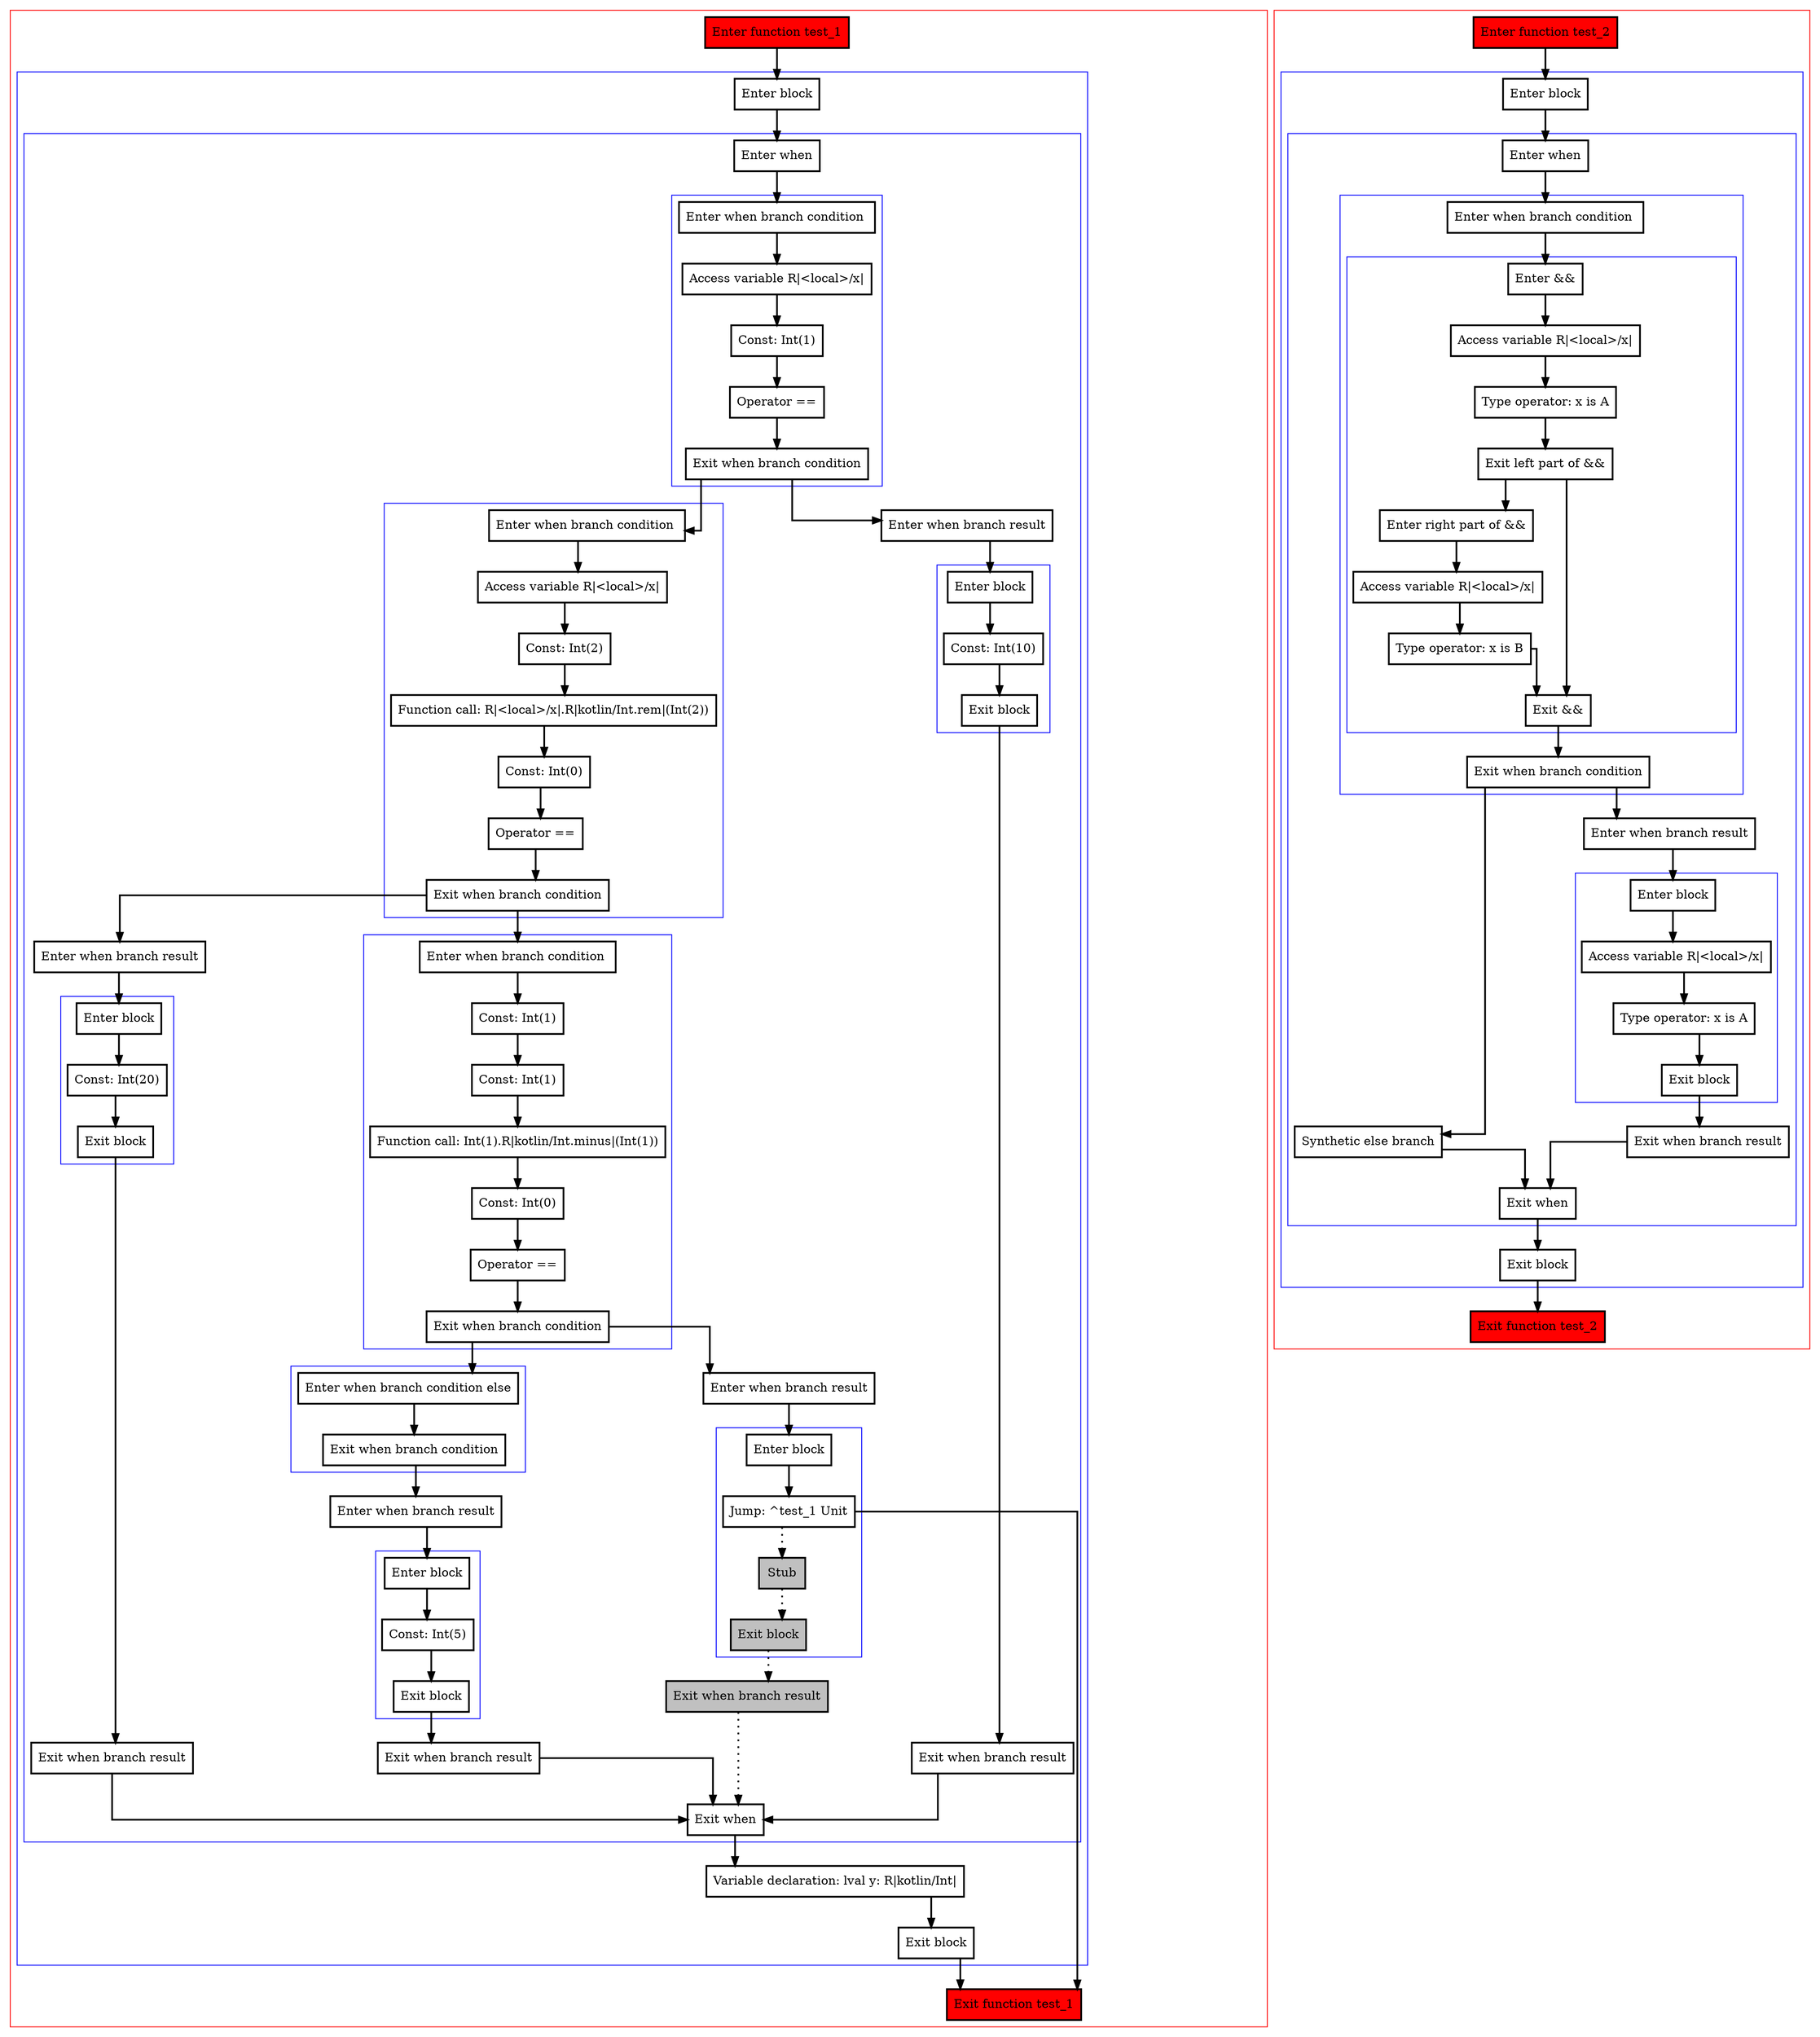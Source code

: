 digraph when_kt {
  graph [splines=ortho nodesep=3]
  node [shape=box penwidth=2]
  edge [penwidth=2]

  subgraph cluster_0 {
    color=red
    0 [label="Enter function test_1" style="filled" fillcolor=red];
    subgraph cluster_1 {
      color=blue
      1 [label="Enter block"];
      subgraph cluster_2 {
        color=blue
        2 [label="Enter when"];
        subgraph cluster_3 {
          color=blue
          3 [label="Enter when branch condition "];
          4 [label="Access variable R|<local>/x|"];
          5 [label="Const: Int(1)"];
          6 [label="Operator =="];
          7 [label="Exit when branch condition"];
        }
        subgraph cluster_4 {
          color=blue
          8 [label="Enter when branch condition "];
          9 [label="Access variable R|<local>/x|"];
          10 [label="Const: Int(2)"];
          11 [label="Function call: R|<local>/x|.R|kotlin/Int.rem|(Int(2))"];
          12 [label="Const: Int(0)"];
          13 [label="Operator =="];
          14 [label="Exit when branch condition"];
        }
        subgraph cluster_5 {
          color=blue
          15 [label="Enter when branch condition "];
          16 [label="Const: Int(1)"];
          17 [label="Const: Int(1)"];
          18 [label="Function call: Int(1).R|kotlin/Int.minus|(Int(1))"];
          19 [label="Const: Int(0)"];
          20 [label="Operator =="];
          21 [label="Exit when branch condition"];
        }
        subgraph cluster_6 {
          color=blue
          22 [label="Enter when branch condition else"];
          23 [label="Exit when branch condition"];
        }
        24 [label="Enter when branch result"];
        subgraph cluster_7 {
          color=blue
          25 [label="Enter block"];
          26 [label="Const: Int(5)"];
          27 [label="Exit block"];
        }
        28 [label="Exit when branch result"];
        29 [label="Enter when branch result"];
        subgraph cluster_8 {
          color=blue
          30 [label="Enter block"];
          31 [label="Jump: ^test_1 Unit"];
          32 [label="Stub" style="filled" fillcolor=gray];
          33 [label="Exit block" style="filled" fillcolor=gray];
        }
        34 [label="Exit when branch result" style="filled" fillcolor=gray];
        35 [label="Enter when branch result"];
        subgraph cluster_9 {
          color=blue
          36 [label="Enter block"];
          37 [label="Const: Int(20)"];
          38 [label="Exit block"];
        }
        39 [label="Exit when branch result"];
        40 [label="Enter when branch result"];
        subgraph cluster_10 {
          color=blue
          41 [label="Enter block"];
          42 [label="Const: Int(10)"];
          43 [label="Exit block"];
        }
        44 [label="Exit when branch result"];
        45 [label="Exit when"];
      }
      46 [label="Variable declaration: lval y: R|kotlin/Int|"];
      47 [label="Exit block"];
    }
    48 [label="Exit function test_1" style="filled" fillcolor=red];
  }

  0 -> {1};
  1 -> {2};
  2 -> {3};
  3 -> {4};
  4 -> {5};
  5 -> {6};
  6 -> {7};
  7 -> {40 8};
  8 -> {9};
  9 -> {10};
  10 -> {11};
  11 -> {12};
  12 -> {13};
  13 -> {14};
  14 -> {35 15};
  15 -> {16};
  16 -> {17};
  17 -> {18};
  18 -> {19};
  19 -> {20};
  20 -> {21};
  21 -> {29 22};
  22 -> {23};
  23 -> {24};
  24 -> {25};
  25 -> {26};
  26 -> {27};
  27 -> {28};
  28 -> {45};
  29 -> {30};
  30 -> {31};
  31 -> {48};
  31 -> {32} [style=dotted];
  32 -> {33} [style=dotted];
  33 -> {34} [style=dotted];
  34 -> {45} [style=dotted];
  35 -> {36};
  36 -> {37};
  37 -> {38};
  38 -> {39};
  39 -> {45};
  40 -> {41};
  41 -> {42};
  42 -> {43};
  43 -> {44};
  44 -> {45};
  45 -> {46};
  46 -> {47};
  47 -> {48};

  subgraph cluster_11 {
    color=red
    49 [label="Enter function test_2" style="filled" fillcolor=red];
    subgraph cluster_12 {
      color=blue
      50 [label="Enter block"];
      subgraph cluster_13 {
        color=blue
        51 [label="Enter when"];
        subgraph cluster_14 {
          color=blue
          52 [label="Enter when branch condition "];
          subgraph cluster_15 {
            color=blue
            53 [label="Enter &&"];
            54 [label="Access variable R|<local>/x|"];
            55 [label="Type operator: x is A"];
            56 [label="Exit left part of &&"];
            57 [label="Enter right part of &&"];
            58 [label="Access variable R|<local>/x|"];
            59 [label="Type operator: x is B"];
            60 [label="Exit &&"];
          }
          61 [label="Exit when branch condition"];
        }
        62 [label="Synthetic else branch"];
        63 [label="Enter when branch result"];
        subgraph cluster_16 {
          color=blue
          64 [label="Enter block"];
          65 [label="Access variable R|<local>/x|"];
          66 [label="Type operator: x is A"];
          67 [label="Exit block"];
        }
        68 [label="Exit when branch result"];
        69 [label="Exit when"];
      }
      70 [label="Exit block"];
    }
    71 [label="Exit function test_2" style="filled" fillcolor=red];
  }

  49 -> {50};
  50 -> {51};
  51 -> {52};
  52 -> {53};
  53 -> {54};
  54 -> {55};
  55 -> {56};
  56 -> {60 57};
  57 -> {58};
  58 -> {59};
  59 -> {60};
  60 -> {61};
  61 -> {63 62};
  62 -> {69};
  63 -> {64};
  64 -> {65};
  65 -> {66};
  66 -> {67};
  67 -> {68};
  68 -> {69};
  69 -> {70};
  70 -> {71};

}
